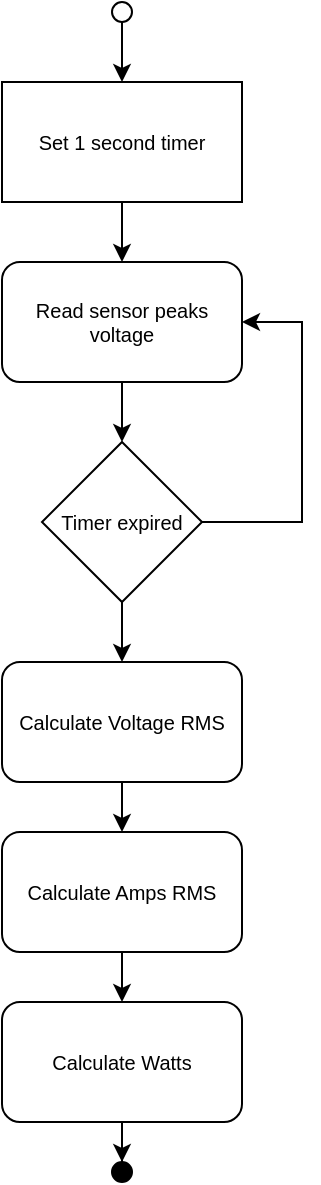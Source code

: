 <mxfile version="20.6.0" type="device"><diagram id="-GAPeGL9vA3ArapmQZ-S" name="Página-1"><mxGraphModel dx="982" dy="502" grid="1" gridSize="10" guides="1" tooltips="1" connect="1" arrows="1" fold="1" page="1" pageScale="1" pageWidth="827" pageHeight="1169" math="0" shadow="0"><root><mxCell id="0"/><mxCell id="1" parent="0"/><mxCell id="EwaLoV8Jb32ogQvTgJ9n-2" value="" style="ellipse;whiteSpace=wrap;html=1;aspect=fixed;" vertex="1" parent="1"><mxGeometry x="375" y="170" width="10" height="10" as="geometry"/></mxCell><mxCell id="EwaLoV8Jb32ogQvTgJ9n-3" value="" style="endArrow=classic;html=1;rounded=0;entryX=0.5;entryY=0;entryDx=0;entryDy=0;exitX=0.5;exitY=1;exitDx=0;exitDy=0;" edge="1" parent="1" source="EwaLoV8Jb32ogQvTgJ9n-2"><mxGeometry width="50" height="50" relative="1" as="geometry"><mxPoint x="20" y="320" as="sourcePoint"/><mxPoint x="380" y="210" as="targetPoint"/></mxGeometry></mxCell><mxCell id="EwaLoV8Jb32ogQvTgJ9n-13" style="edgeStyle=orthogonalEdgeStyle;rounded=0;orthogonalLoop=1;jettySize=auto;html=1;entryX=0.5;entryY=0;entryDx=0;entryDy=0;fontSize=10;" edge="1" parent="1" source="EwaLoV8Jb32ogQvTgJ9n-4" target="EwaLoV8Jb32ogQvTgJ9n-12"><mxGeometry relative="1" as="geometry"/></mxCell><mxCell id="EwaLoV8Jb32ogQvTgJ9n-4" value="&lt;font style=&quot;font-size: 10px;&quot;&gt;Set 1 second timer&lt;/font&gt;" style="rounded=0;whiteSpace=wrap;html=1;" vertex="1" parent="1"><mxGeometry x="320" y="210" width="120" height="60" as="geometry"/></mxCell><mxCell id="EwaLoV8Jb32ogQvTgJ9n-8" style="edgeStyle=orthogonalEdgeStyle;rounded=0;orthogonalLoop=1;jettySize=auto;html=1;entryX=0.5;entryY=0;entryDx=0;entryDy=0;fontSize=10;" edge="1" parent="1" source="EwaLoV8Jb32ogQvTgJ9n-5" target="EwaLoV8Jb32ogQvTgJ9n-6"><mxGeometry relative="1" as="geometry"/></mxCell><mxCell id="EwaLoV8Jb32ogQvTgJ9n-10" style="edgeStyle=orthogonalEdgeStyle;rounded=0;orthogonalLoop=1;jettySize=auto;html=1;entryX=1;entryY=0.5;entryDx=0;entryDy=0;fontSize=10;exitX=1;exitY=0.5;exitDx=0;exitDy=0;" edge="1" parent="1" source="EwaLoV8Jb32ogQvTgJ9n-5" target="EwaLoV8Jb32ogQvTgJ9n-12"><mxGeometry relative="1" as="geometry"><mxPoint x="500" y="430" as="targetPoint"/><Array as="points"><mxPoint x="470" y="430"/><mxPoint x="470" y="330"/></Array></mxGeometry></mxCell><mxCell id="EwaLoV8Jb32ogQvTgJ9n-5" value="&lt;font style=&quot;font-size: 10px;&quot;&gt;Timer expired&lt;/font&gt;" style="rhombus;whiteSpace=wrap;html=1;" vertex="1" parent="1"><mxGeometry x="340" y="390" width="80" height="80" as="geometry"/></mxCell><mxCell id="EwaLoV8Jb32ogQvTgJ9n-16" style="edgeStyle=orthogonalEdgeStyle;rounded=0;orthogonalLoop=1;jettySize=auto;html=1;entryX=0.5;entryY=0;entryDx=0;entryDy=0;fontSize=10;" edge="1" parent="1" source="EwaLoV8Jb32ogQvTgJ9n-6" target="EwaLoV8Jb32ogQvTgJ9n-15"><mxGeometry relative="1" as="geometry"/></mxCell><mxCell id="EwaLoV8Jb32ogQvTgJ9n-6" value="Calculate Voltage RMS" style="rounded=1;whiteSpace=wrap;html=1;fontSize=10;" vertex="1" parent="1"><mxGeometry x="320" y="500" width="120" height="60" as="geometry"/></mxCell><mxCell id="EwaLoV8Jb32ogQvTgJ9n-14" style="edgeStyle=orthogonalEdgeStyle;rounded=0;orthogonalLoop=1;jettySize=auto;html=1;entryX=0.5;entryY=0;entryDx=0;entryDy=0;fontSize=10;" edge="1" parent="1" source="EwaLoV8Jb32ogQvTgJ9n-12" target="EwaLoV8Jb32ogQvTgJ9n-5"><mxGeometry relative="1" as="geometry"/></mxCell><mxCell id="EwaLoV8Jb32ogQvTgJ9n-12" value="Read sensor peaks voltage" style="rounded=1;whiteSpace=wrap;html=1;fontSize=10;" vertex="1" parent="1"><mxGeometry x="320" y="300" width="120" height="60" as="geometry"/></mxCell><mxCell id="EwaLoV8Jb32ogQvTgJ9n-18" style="edgeStyle=orthogonalEdgeStyle;rounded=0;orthogonalLoop=1;jettySize=auto;html=1;entryX=0.5;entryY=0;entryDx=0;entryDy=0;fontSize=10;" edge="1" parent="1" source="EwaLoV8Jb32ogQvTgJ9n-15" target="EwaLoV8Jb32ogQvTgJ9n-17"><mxGeometry relative="1" as="geometry"/></mxCell><mxCell id="EwaLoV8Jb32ogQvTgJ9n-15" value="Calculate Amps RMS" style="rounded=1;whiteSpace=wrap;html=1;fontSize=10;" vertex="1" parent="1"><mxGeometry x="320" y="585" width="120" height="60" as="geometry"/></mxCell><mxCell id="EwaLoV8Jb32ogQvTgJ9n-22" style="edgeStyle=orthogonalEdgeStyle;rounded=0;orthogonalLoop=1;jettySize=auto;html=1;entryX=0.5;entryY=0;entryDx=0;entryDy=0;fontSize=10;" edge="1" parent="1" source="EwaLoV8Jb32ogQvTgJ9n-17" target="EwaLoV8Jb32ogQvTgJ9n-19"><mxGeometry relative="1" as="geometry"/></mxCell><mxCell id="EwaLoV8Jb32ogQvTgJ9n-17" value="Calculate Watts" style="rounded=1;whiteSpace=wrap;html=1;fontSize=10;" vertex="1" parent="1"><mxGeometry x="320" y="670" width="120" height="60" as="geometry"/></mxCell><mxCell id="EwaLoV8Jb32ogQvTgJ9n-19" value="" style="ellipse;whiteSpace=wrap;html=1;aspect=fixed;fillColor=#000000;" vertex="1" parent="1"><mxGeometry x="375" y="750" width="10" height="10" as="geometry"/></mxCell></root></mxGraphModel></diagram></mxfile>